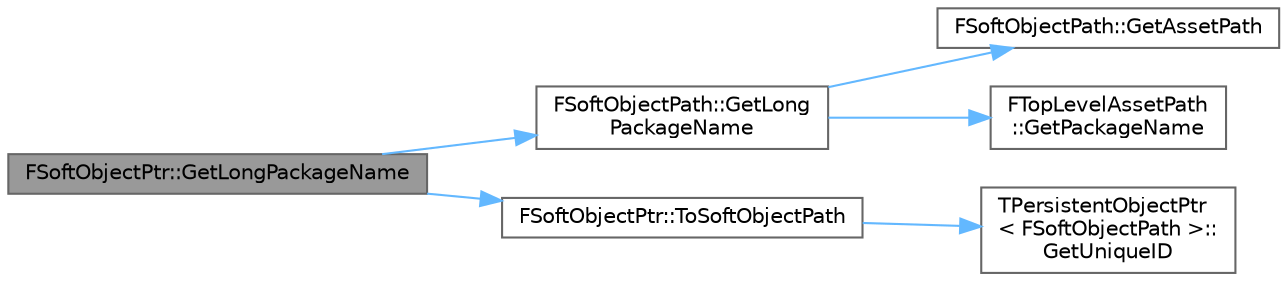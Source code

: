digraph "FSoftObjectPtr::GetLongPackageName"
{
 // INTERACTIVE_SVG=YES
 // LATEX_PDF_SIZE
  bgcolor="transparent";
  edge [fontname=Helvetica,fontsize=10,labelfontname=Helvetica,labelfontsize=10];
  node [fontname=Helvetica,fontsize=10,shape=box,height=0.2,width=0.4];
  rankdir="LR";
  Node1 [id="Node000001",label="FSoftObjectPtr::GetLongPackageName",height=0.2,width=0.4,color="gray40", fillcolor="grey60", style="filled", fontcolor="black",tooltip="Returns /package/path string, leaving off the asset name."];
  Node1 -> Node2 [id="edge1_Node000001_Node000002",color="steelblue1",style="solid",tooltip=" "];
  Node2 [id="Node000002",label="FSoftObjectPath::GetLong\lPackageName",height=0.2,width=0.4,color="grey40", fillcolor="white", style="filled",URL="$d7/d47/structFSoftObjectPath.html#aef86a6aeeb5212b5e71a07f119e426e0",tooltip="Returns /package/path, leaving off the asset name and sub object."];
  Node2 -> Node3 [id="edge2_Node000002_Node000003",color="steelblue1",style="solid",tooltip=" "];
  Node3 [id="Node000003",label="FSoftObjectPath::GetAssetPath",height=0.2,width=0.4,color="grey40", fillcolor="white", style="filled",URL="$d7/d47/structFSoftObjectPath.html#a75462e3501d78f6b69338f8aced1ce38",tooltip="Returns the top-level asset part of this path, without the subobject path."];
  Node2 -> Node4 [id="edge3_Node000002_Node000004",color="steelblue1",style="solid",tooltip=" "];
  Node4 [id="Node000004",label="FTopLevelAssetPath\l::GetPackageName",height=0.2,width=0.4,color="grey40", fillcolor="white", style="filled",URL="$d7/d36/structFTopLevelAssetPath.html#a268f0b6370cafe3b2a8f77c79f0a70d6",tooltip="Return the package name part e.g."];
  Node1 -> Node5 [id="edge4_Node000001_Node000005",color="steelblue1",style="solid",tooltip=" "];
  Node5 [id="Node000005",label="FSoftObjectPtr::ToSoftObjectPath",height=0.2,width=0.4,color="grey40", fillcolor="white", style="filled",URL="$dd/db8/structFSoftObjectPtr.html#a6ca71903e5a3d1717dc6adbd0eecd79c",tooltip="Returns the StringObjectPath that is wrapped by this SoftObjectPtr."];
  Node5 -> Node6 [id="edge5_Node000005_Node000006",color="steelblue1",style="solid",tooltip=" "];
  Node6 [id="Node000006",label="TPersistentObjectPtr\l\< FSoftObjectPath \>::\lGetUniqueID",height=0.2,width=0.4,color="grey40", fillcolor="white", style="filled",URL="$d5/dce/structTPersistentObjectPtr.html#a2a2da585f6b244fd1515120c6efb4b39",tooltip=" "];
}
